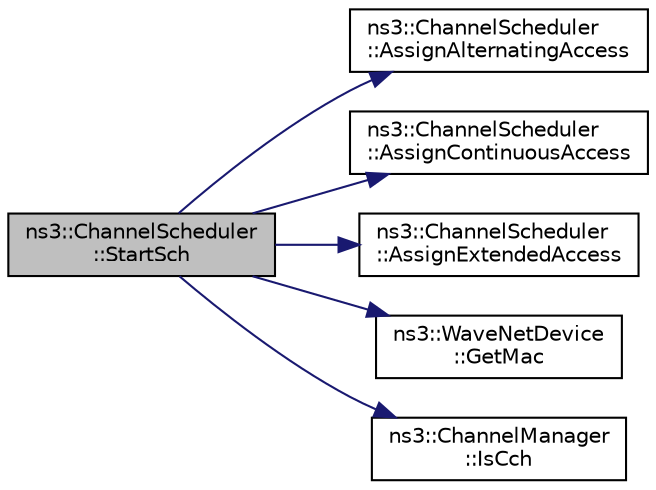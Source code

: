 digraph "ns3::ChannelScheduler::StartSch"
{
 // LATEX_PDF_SIZE
  edge [fontname="Helvetica",fontsize="10",labelfontname="Helvetica",labelfontsize="10"];
  node [fontname="Helvetica",fontsize="10",shape=record];
  rankdir="LR";
  Node1 [label="ns3::ChannelScheduler\l::StartSch",height=0.2,width=0.4,color="black", fillcolor="grey75", style="filled", fontcolor="black",tooltip=" "];
  Node1 -> Node2 [color="midnightblue",fontsize="10",style="solid",fontname="Helvetica"];
  Node2 [label="ns3::ChannelScheduler\l::AssignAlternatingAccess",height=0.2,width=0.4,color="black", fillcolor="white", style="filled",URL="$classns3_1_1_channel_scheduler.html#af0271355fea052d70ea7f294815665e3",tooltip=" "];
  Node1 -> Node3 [color="midnightblue",fontsize="10",style="solid",fontname="Helvetica"];
  Node3 [label="ns3::ChannelScheduler\l::AssignContinuousAccess",height=0.2,width=0.4,color="black", fillcolor="white", style="filled",URL="$classns3_1_1_channel_scheduler.html#add316fb72a43d2ee22a55fef0c341a41",tooltip=" "];
  Node1 -> Node4 [color="midnightblue",fontsize="10",style="solid",fontname="Helvetica"];
  Node4 [label="ns3::ChannelScheduler\l::AssignExtendedAccess",height=0.2,width=0.4,color="black", fillcolor="white", style="filled",URL="$classns3_1_1_channel_scheduler.html#ae34d7ccddc8be5578dd6df92f95394d2",tooltip=" "];
  Node1 -> Node5 [color="midnightblue",fontsize="10",style="solid",fontname="Helvetica"];
  Node5 [label="ns3::WaveNetDevice\l::GetMac",height=0.2,width=0.4,color="black", fillcolor="white", style="filled",URL="$classns3_1_1_wave_net_device.html#ac10a984970dc10b82558e0c856a56b0c",tooltip=" "];
  Node1 -> Node6 [color="midnightblue",fontsize="10",style="solid",fontname="Helvetica"];
  Node6 [label="ns3::ChannelManager\l::IsCch",height=0.2,width=0.4,color="black", fillcolor="white", style="filled",URL="$classns3_1_1_channel_manager.html#a3d68a3f8099eaa381bdfddac4b7ccfa6",tooltip=" "];
}
